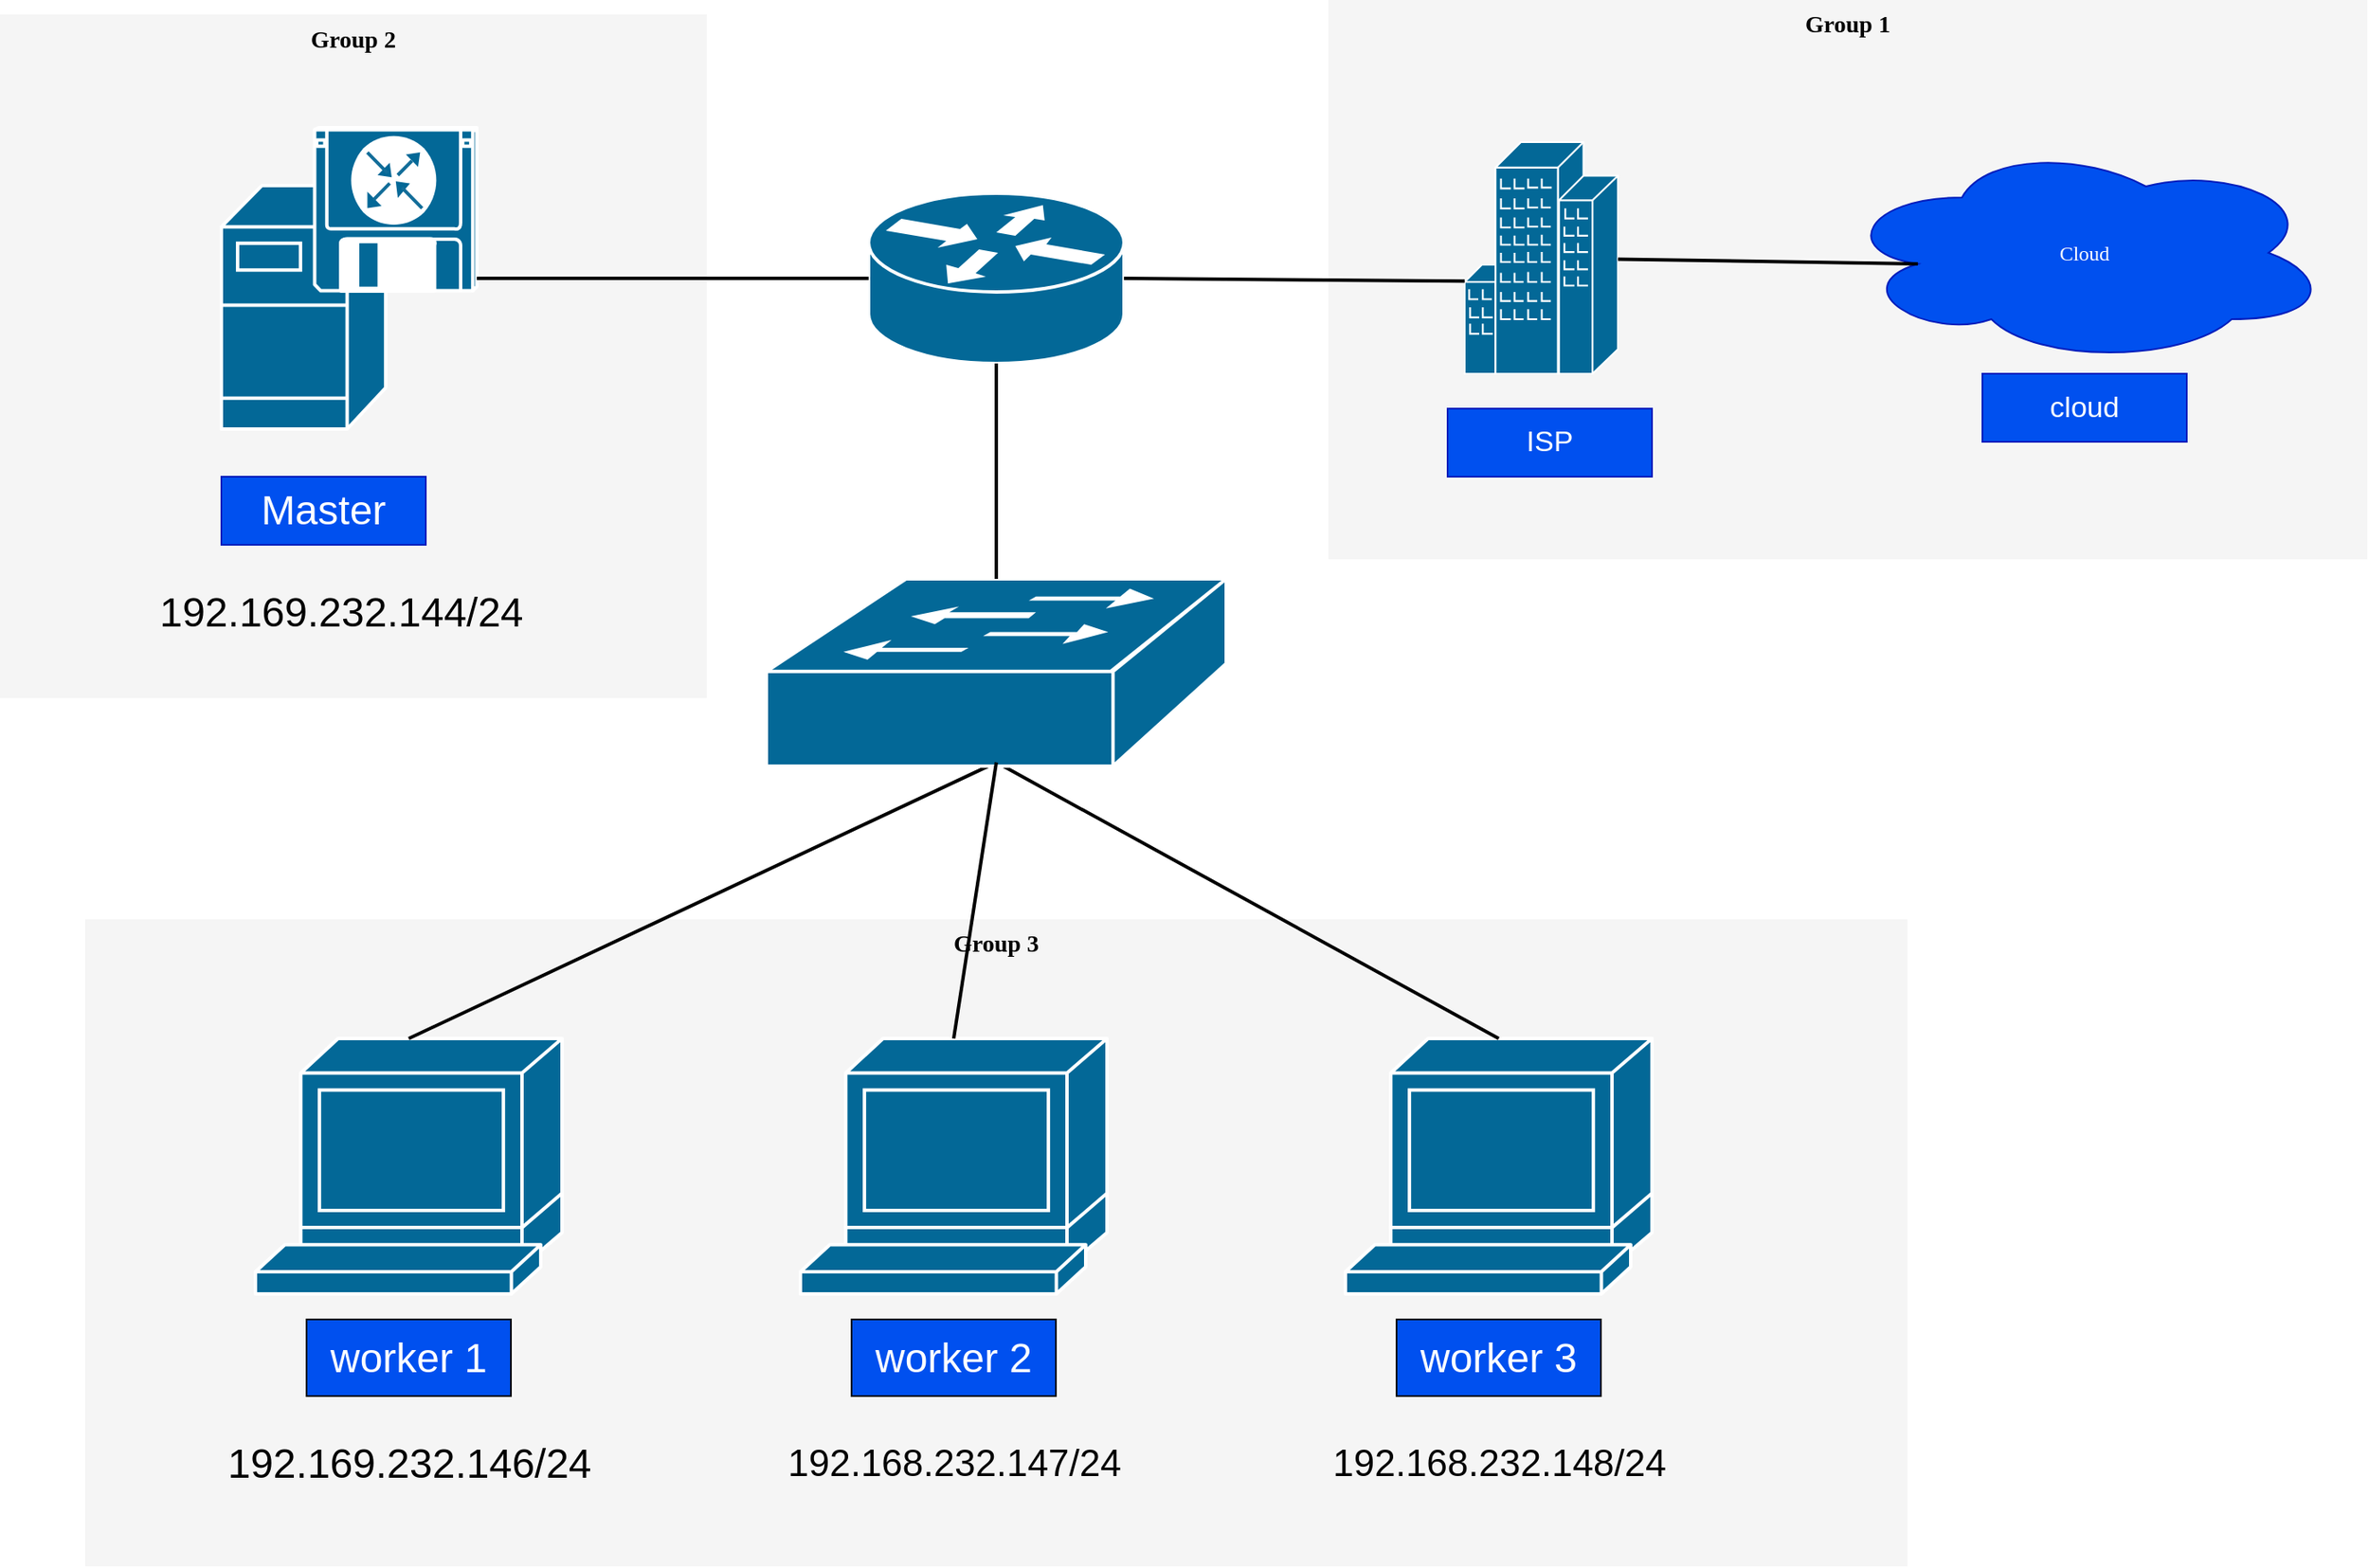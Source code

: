 <mxfile version="21.6.2" type="github">
  <diagram name="Page-1" id="c37626ed-c26b-45fb-9056-f9ebc6bb27b6">
    <mxGraphModel dx="1760" dy="904" grid="1" gridSize="10" guides="1" tooltips="1" connect="1" arrows="1" fold="1" page="1" pageScale="1" pageWidth="1100" pageHeight="850" background="none" math="0" shadow="0">
      <root>
        <object label="" id="0">
          <mxCell />
        </object>
        <mxCell id="1" parent="0" />
        <mxCell id="1c7a67bf8fd3230f-83" value="Group 1" style="whiteSpace=wrap;html=1;rounded=0;shadow=0;comic=0;strokeWidth=1;fontFamily=Verdana;fontSize=14;fillColor=#f5f5f5;strokeColor=none;verticalAlign=top;fontStyle=1" parent="1" vertex="1">
          <mxGeometry x="1170" y="240" width="610" height="328.5" as="geometry" />
        </mxCell>
        <mxCell id="1c7a67bf8fd3230f-81" value="Group 3" style="whiteSpace=wrap;html=1;rounded=0;shadow=0;comic=0;strokeWidth=1;fontFamily=Verdana;fontSize=14;fillColor=#f5f5f5;strokeColor=none;fontStyle=1;verticalAlign=top;" parent="1" vertex="1">
          <mxGeometry x="440" y="780" width="1070" height="380" as="geometry" />
        </mxCell>
        <mxCell id="1c7a67bf8fd3230f-80" value="Group 2" style="whiteSpace=wrap;html=1;rounded=0;shadow=0;comic=0;strokeWidth=1;fontFamily=Verdana;fontSize=14;fillColor=#f5f5f5;strokeColor=none;fontStyle=1;verticalAlign=top;" parent="1" vertex="1">
          <mxGeometry x="390" y="248.5" width="415" height="401.5" as="geometry" />
        </mxCell>
        <mxCell id="1c7a67bf8fd3230f-14" value="Cloud" style="ellipse;shape=cloud;whiteSpace=wrap;html=1;rounded=0;shadow=0;comic=0;strokeWidth=1;fontFamily=Verdana;fontSize=12;fillColor=#0050ef;fontColor=#ffffff;strokeColor=#001DBC;" parent="1" vertex="1">
          <mxGeometry x="1470" y="323.5" width="288" height="130" as="geometry" />
        </mxCell>
        <mxCell id="1c7a67bf8fd3230f-46" value="" style="shape=mxgraph.cisco.routers.router;html=1;dashed=0;fillColor=#036897;strokeColor=#ffffff;strokeWidth=2;verticalLabelPosition=bottom;verticalAlign=top;rounded=0;shadow=0;comic=0;fontFamily=Verdana;fontSize=12;" parent="1" vertex="1">
          <mxGeometry x="900" y="353.5" width="150" height="100" as="geometry" />
        </mxCell>
        <mxCell id="BEgpedO4i2dV7gmLMCpR-1" value="" style="shape=mxgraph.cisco.buildings.generic_building;sketch=0;html=1;pointerEvents=1;dashed=0;fillColor=#036897;strokeColor=#ffffff;strokeWidth=2;verticalLabelPosition=bottom;verticalAlign=top;align=center;outlineConnect=0;" parent="1" vertex="1">
          <mxGeometry x="1250" y="323.5" width="90" height="136" as="geometry" />
        </mxCell>
        <mxCell id="BEgpedO4i2dV7gmLMCpR-2" value="" style="shape=mxgraph.cisco.servers.software_based_server;sketch=0;html=1;pointerEvents=1;dashed=0;fillColor=#036897;strokeColor=#ffffff;strokeWidth=2;verticalLabelPosition=bottom;verticalAlign=top;align=center;outlineConnect=0;" parent="1" vertex="1">
          <mxGeometry x="520" y="315" width="150" height="177" as="geometry" />
        </mxCell>
        <mxCell id="BEgpedO4i2dV7gmLMCpR-7" value="" style="shape=mxgraph.cisco.computers_and_peripherals.terminal;sketch=0;html=1;pointerEvents=1;dashed=0;fillColor=#036897;strokeColor=#ffffff;strokeWidth=2;verticalLabelPosition=bottom;verticalAlign=top;align=center;outlineConnect=0;" parent="1" vertex="1">
          <mxGeometry x="540" y="850" width="180" height="150" as="geometry" />
        </mxCell>
        <mxCell id="BEgpedO4i2dV7gmLMCpR-8" value="" style="shape=mxgraph.cisco.computers_and_peripherals.terminal;sketch=0;html=1;pointerEvents=1;dashed=0;fillColor=#036897;strokeColor=#ffffff;strokeWidth=2;verticalLabelPosition=bottom;verticalAlign=top;align=center;outlineConnect=0;" parent="1" vertex="1">
          <mxGeometry x="860" y="850" width="180" height="150" as="geometry" />
        </mxCell>
        <mxCell id="BEgpedO4i2dV7gmLMCpR-9" value="" style="shape=mxgraph.cisco.computers_and_peripherals.terminal;sketch=0;html=1;pointerEvents=1;dashed=0;fillColor=#036897;strokeColor=#ffffff;strokeWidth=2;verticalLabelPosition=bottom;verticalAlign=top;align=center;outlineConnect=0;" parent="1" vertex="1">
          <mxGeometry x="1180" y="850" width="180" height="150" as="geometry" />
        </mxCell>
        <mxCell id="BEgpedO4i2dV7gmLMCpR-18" value="" style="endArrow=none;html=1;rounded=0;strokeWidth=2;entryX=0.5;entryY=0.98;entryDx=0;entryDy=0;entryPerimeter=0;exitX=0.5;exitY=0;exitDx=0;exitDy=0;exitPerimeter=0;" parent="1" source="BEgpedO4i2dV7gmLMCpR-9" target="BEgpedO4i2dV7gmLMCpR-20" edge="1">
          <mxGeometry width="50" height="50" relative="1" as="geometry">
            <mxPoint x="1270" y="905" as="sourcePoint" />
            <mxPoint x="1110" y="705" as="targetPoint" />
          </mxGeometry>
        </mxCell>
        <mxCell id="BEgpedO4i2dV7gmLMCpR-19" value="" style="endArrow=none;html=1;rounded=0;strokeWidth=2;strokeColor=#000000;entryX=0.5;entryY=0.98;entryDx=0;entryDy=0;entryPerimeter=0;exitX=0.5;exitY=0;exitDx=0;exitDy=0;exitPerimeter=0;" parent="1" source="BEgpedO4i2dV7gmLMCpR-7" target="BEgpedO4i2dV7gmLMCpR-20" edge="1">
          <mxGeometry width="50" height="50" relative="1" as="geometry">
            <mxPoint x="670" y="905" as="sourcePoint" />
            <mxPoint x="870" y="710" as="targetPoint" />
          </mxGeometry>
        </mxCell>
        <mxCell id="BEgpedO4i2dV7gmLMCpR-20" value="" style="shape=mxgraph.cisco.switches.workgroup_switch;sketch=0;html=1;pointerEvents=1;dashed=0;fillColor=#036897;strokeColor=#ffffff;strokeWidth=2;verticalLabelPosition=bottom;verticalAlign=top;align=center;outlineConnect=0;" parent="1" vertex="1">
          <mxGeometry x="840" y="580" width="270" height="110" as="geometry" />
        </mxCell>
        <mxCell id="BEgpedO4i2dV7gmLMCpR-23" value="" style="endArrow=none;html=1;rounded=0;strokeWidth=2;strokeColor=#000000;entryX=0.5;entryY=0.98;entryDx=0;entryDy=0;entryPerimeter=0;exitX=0.5;exitY=0;exitDx=0;exitDy=0;exitPerimeter=0;" parent="1" source="BEgpedO4i2dV7gmLMCpR-8" target="BEgpedO4i2dV7gmLMCpR-20" edge="1">
          <mxGeometry width="50" height="50" relative="1" as="geometry">
            <mxPoint x="930" y="900" as="sourcePoint" />
            <mxPoint x="980" y="850" as="targetPoint" />
          </mxGeometry>
        </mxCell>
        <mxCell id="BEgpedO4i2dV7gmLMCpR-24" value="" style="endArrow=none;html=1;rounded=0;strokeWidth=2;strokeColor=#000000;exitX=0.5;exitY=0;exitDx=0;exitDy=0;exitPerimeter=0;" parent="1" source="BEgpedO4i2dV7gmLMCpR-20" target="1c7a67bf8fd3230f-46" edge="1">
          <mxGeometry width="50" height="50" relative="1" as="geometry">
            <mxPoint x="960" y="530" as="sourcePoint" />
            <mxPoint x="1010" y="480" as="targetPoint" />
          </mxGeometry>
        </mxCell>
        <mxCell id="BEgpedO4i2dV7gmLMCpR-25" value="" style="endArrow=none;html=1;rounded=0;strokeWidth=2;strokeColor=#000000;entryX=0;entryY=0.6;entryDx=0;entryDy=0;entryPerimeter=0;exitX=1;exitY=0.5;exitDx=0;exitDy=0;exitPerimeter=0;" parent="1" source="1c7a67bf8fd3230f-46" target="BEgpedO4i2dV7gmLMCpR-1" edge="1">
          <mxGeometry width="50" height="50" relative="1" as="geometry">
            <mxPoint x="1230" y="420" as="sourcePoint" />
            <mxPoint x="1280" y="370" as="targetPoint" />
          </mxGeometry>
        </mxCell>
        <mxCell id="BEgpedO4i2dV7gmLMCpR-28" value="" style="endArrow=none;html=1;rounded=0;strokeWidth=2;strokeColor=#000000;entryX=0;entryY=0.5;entryDx=0;entryDy=0;entryPerimeter=0;" parent="1" source="BEgpedO4i2dV7gmLMCpR-2" target="1c7a67bf8fd3230f-46" edge="1">
          <mxGeometry width="50" height="50" relative="1" as="geometry">
            <mxPoint x="780" y="425" as="sourcePoint" />
            <mxPoint x="830" y="375" as="targetPoint" />
          </mxGeometry>
        </mxCell>
        <mxCell id="BEgpedO4i2dV7gmLMCpR-29" value="" style="endArrow=none;html=1;rounded=0;strokeWidth=2;strokeColor=#000000;entryX=0.16;entryY=0.55;entryDx=0;entryDy=0;entryPerimeter=0;" parent="1" source="BEgpedO4i2dV7gmLMCpR-1" target="1c7a67bf8fd3230f-14" edge="1">
          <mxGeometry width="50" height="50" relative="1" as="geometry">
            <mxPoint x="1380" y="413.5" as="sourcePoint" />
            <mxPoint x="1430" y="363.5" as="targetPoint" />
          </mxGeometry>
        </mxCell>
        <mxCell id="BEgpedO4i2dV7gmLMCpR-30" value="&lt;font style=&quot;font-size: 24px;&quot;&gt;192.169.232.146/24&lt;/font&gt;" style="text;html=1;align=center;verticalAlign=middle;resizable=0;points=[];autosize=1;strokeColor=none;fillColor=none;" parent="1" vertex="1">
          <mxGeometry x="510" y="1080" width="240" height="40" as="geometry" />
        </mxCell>
        <mxCell id="BEgpedO4i2dV7gmLMCpR-31" value="&lt;font style=&quot;font-size: 22px;&quot;&gt;192.168.232.147/24&lt;/font&gt;" style="text;html=1;align=center;verticalAlign=middle;resizable=0;points=[];autosize=1;strokeColor=none;fillColor=none;" parent="1" vertex="1">
          <mxGeometry x="840" y="1080" width="220" height="40" as="geometry" />
        </mxCell>
        <mxCell id="BEgpedO4i2dV7gmLMCpR-32" value="&lt;font style=&quot;font-size: 22px;&quot;&gt;192.168.232.148/24&lt;/font&gt;" style="text;html=1;align=center;verticalAlign=middle;resizable=0;points=[];autosize=1;strokeColor=none;fillColor=none;" parent="1" vertex="1">
          <mxGeometry x="1160" y="1080" width="220" height="40" as="geometry" />
        </mxCell>
        <mxCell id="BEgpedO4i2dV7gmLMCpR-33" value="&lt;font style=&quot;font-size: 24px;&quot;&gt;192.169.232.144/24&lt;/font&gt;" style="text;html=1;align=center;verticalAlign=middle;resizable=0;points=[];autosize=1;strokeColor=none;fillColor=none;" parent="1" vertex="1">
          <mxGeometry x="470" y="580" width="240" height="40" as="geometry" />
        </mxCell>
        <mxCell id="BEgpedO4i2dV7gmLMCpR-34" value="&lt;font style=&quot;font-size: 24px;&quot;&gt;worker 1&lt;/font&gt;" style="whiteSpace=wrap;html=1;fillColor=#0050ef;fontColor=#ffffff;strokeColor=default;" parent="1" vertex="1">
          <mxGeometry x="570" y="1015" width="120" height="45" as="geometry" />
        </mxCell>
        <mxCell id="BEgpedO4i2dV7gmLMCpR-35" value="&lt;font style=&quot;font-size: 24px;&quot;&gt;worker 2&lt;/font&gt;" style="whiteSpace=wrap;html=1;fillColor=#0050ef;fontColor=#ffffff;strokeColor=default;" parent="1" vertex="1">
          <mxGeometry x="890" y="1015" width="120" height="45" as="geometry" />
        </mxCell>
        <mxCell id="BEgpedO4i2dV7gmLMCpR-36" value="&lt;font style=&quot;font-size: 24px;&quot;&gt;worker 3&lt;/font&gt;" style="whiteSpace=wrap;html=1;fillColor=#0050ef;fontColor=#ffffff;strokeColor=default;" parent="1" vertex="1">
          <mxGeometry x="1210" y="1015" width="120" height="45" as="geometry" />
        </mxCell>
        <mxCell id="BEgpedO4i2dV7gmLMCpR-37" value="&lt;font style=&quot;font-size: 17px;&quot;&gt;cloud&lt;/font&gt;" style="whiteSpace=wrap;html=1;fillColor=#0050ef;fontColor=#ffffff;strokeColor=#001DBC;" parent="1" vertex="1">
          <mxGeometry x="1554" y="459.5" width="120" height="40" as="geometry" />
        </mxCell>
        <mxCell id="BEgpedO4i2dV7gmLMCpR-38" value="&lt;font style=&quot;font-size: 17px;&quot;&gt;ISP&lt;br&gt;&lt;/font&gt;" style="whiteSpace=wrap;html=1;fillColor=#0050ef;fontColor=#ffffff;strokeColor=#001DBC;" parent="1" vertex="1">
          <mxGeometry x="1240" y="480" width="120" height="40" as="geometry" />
        </mxCell>
        <mxCell id="BEgpedO4i2dV7gmLMCpR-40" value="&lt;font style=&quot;font-size: 24px;&quot;&gt;Master&lt;/font&gt;" style="whiteSpace=wrap;html=1;fillColor=#0050ef;fontColor=#ffffff;strokeColor=#001DBC;" parent="1" vertex="1">
          <mxGeometry x="520" y="520" width="120" height="40" as="geometry" />
        </mxCell>
      </root>
    </mxGraphModel>
  </diagram>
</mxfile>
